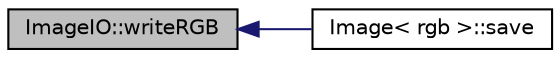 digraph "ImageIO::writeRGB"
{
 // INTERACTIVE_SVG=YES
  edge [fontname="Helvetica",fontsize="10",labelfontname="Helvetica",labelfontsize="10"];
  node [fontname="Helvetica",fontsize="10",shape=record];
  rankdir="LR";
  Node1 [label="ImageIO::writeRGB",height=0.2,width=0.4,color="black", fillcolor="grey75", style="filled", fontcolor="black"];
  Node1 -> Node2 [dir="back",color="midnightblue",fontsize="10",style="solid",fontname="Helvetica"];
  Node2 [label="Image\< rgb \>::save",height=0.2,width=0.4,color="black", fillcolor="white", style="filled",URL="$de/d73/class_image.html#ae52edd160c6e586d96e7b49f1a2f6eda"];
}
